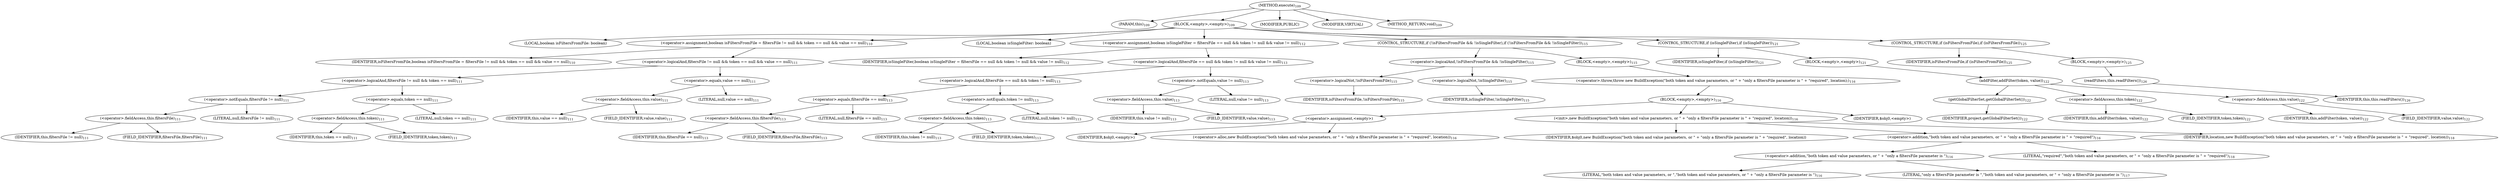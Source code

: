 digraph "execute" {  
"57" [label = <(METHOD,execute)<SUB>109</SUB>> ]
"10" [label = <(PARAM,this)<SUB>109</SUB>> ]
"58" [label = <(BLOCK,&lt;empty&gt;,&lt;empty&gt;)<SUB>109</SUB>> ]
"59" [label = <(LOCAL,boolean isFiltersFromFile: boolean)> ]
"60" [label = <(&lt;operator&gt;.assignment,boolean isFiltersFromFile = filtersFile != null &amp;&amp; token == null &amp;&amp; value == null)<SUB>110</SUB>> ]
"61" [label = <(IDENTIFIER,isFiltersFromFile,boolean isFiltersFromFile = filtersFile != null &amp;&amp; token == null &amp;&amp; value == null)<SUB>110</SUB>> ]
"62" [label = <(&lt;operator&gt;.logicalAnd,filtersFile != null &amp;&amp; token == null &amp;&amp; value == null)<SUB>111</SUB>> ]
"63" [label = <(&lt;operator&gt;.logicalAnd,filtersFile != null &amp;&amp; token == null)<SUB>111</SUB>> ]
"64" [label = <(&lt;operator&gt;.notEquals,filtersFile != null)<SUB>111</SUB>> ]
"65" [label = <(&lt;operator&gt;.fieldAccess,this.filtersFile)<SUB>111</SUB>> ]
"66" [label = <(IDENTIFIER,this,filtersFile != null)<SUB>111</SUB>> ]
"67" [label = <(FIELD_IDENTIFIER,filtersFile,filtersFile)<SUB>111</SUB>> ]
"68" [label = <(LITERAL,null,filtersFile != null)<SUB>111</SUB>> ]
"69" [label = <(&lt;operator&gt;.equals,token == null)<SUB>111</SUB>> ]
"70" [label = <(&lt;operator&gt;.fieldAccess,this.token)<SUB>111</SUB>> ]
"71" [label = <(IDENTIFIER,this,token == null)<SUB>111</SUB>> ]
"72" [label = <(FIELD_IDENTIFIER,token,token)<SUB>111</SUB>> ]
"73" [label = <(LITERAL,null,token == null)<SUB>111</SUB>> ]
"74" [label = <(&lt;operator&gt;.equals,value == null)<SUB>111</SUB>> ]
"75" [label = <(&lt;operator&gt;.fieldAccess,this.value)<SUB>111</SUB>> ]
"76" [label = <(IDENTIFIER,this,value == null)<SUB>111</SUB>> ]
"77" [label = <(FIELD_IDENTIFIER,value,value)<SUB>111</SUB>> ]
"78" [label = <(LITERAL,null,value == null)<SUB>111</SUB>> ]
"79" [label = <(LOCAL,boolean isSingleFilter: boolean)> ]
"80" [label = <(&lt;operator&gt;.assignment,boolean isSingleFilter = filtersFile == null &amp;&amp; token != null &amp;&amp; value != null)<SUB>112</SUB>> ]
"81" [label = <(IDENTIFIER,isSingleFilter,boolean isSingleFilter = filtersFile == null &amp;&amp; token != null &amp;&amp; value != null)<SUB>112</SUB>> ]
"82" [label = <(&lt;operator&gt;.logicalAnd,filtersFile == null &amp;&amp; token != null &amp;&amp; value != null)<SUB>113</SUB>> ]
"83" [label = <(&lt;operator&gt;.logicalAnd,filtersFile == null &amp;&amp; token != null)<SUB>113</SUB>> ]
"84" [label = <(&lt;operator&gt;.equals,filtersFile == null)<SUB>113</SUB>> ]
"85" [label = <(&lt;operator&gt;.fieldAccess,this.filtersFile)<SUB>113</SUB>> ]
"86" [label = <(IDENTIFIER,this,filtersFile == null)<SUB>113</SUB>> ]
"87" [label = <(FIELD_IDENTIFIER,filtersFile,filtersFile)<SUB>113</SUB>> ]
"88" [label = <(LITERAL,null,filtersFile == null)<SUB>113</SUB>> ]
"89" [label = <(&lt;operator&gt;.notEquals,token != null)<SUB>113</SUB>> ]
"90" [label = <(&lt;operator&gt;.fieldAccess,this.token)<SUB>113</SUB>> ]
"91" [label = <(IDENTIFIER,this,token != null)<SUB>113</SUB>> ]
"92" [label = <(FIELD_IDENTIFIER,token,token)<SUB>113</SUB>> ]
"93" [label = <(LITERAL,null,token != null)<SUB>113</SUB>> ]
"94" [label = <(&lt;operator&gt;.notEquals,value != null)<SUB>113</SUB>> ]
"95" [label = <(&lt;operator&gt;.fieldAccess,this.value)<SUB>113</SUB>> ]
"96" [label = <(IDENTIFIER,this,value != null)<SUB>113</SUB>> ]
"97" [label = <(FIELD_IDENTIFIER,value,value)<SUB>113</SUB>> ]
"98" [label = <(LITERAL,null,value != null)<SUB>113</SUB>> ]
"99" [label = <(CONTROL_STRUCTURE,if (!isFiltersFromFile &amp;&amp; !isSingleFilter),if (!isFiltersFromFile &amp;&amp; !isSingleFilter))<SUB>115</SUB>> ]
"100" [label = <(&lt;operator&gt;.logicalAnd,!isFiltersFromFile &amp;&amp; !isSingleFilter)<SUB>115</SUB>> ]
"101" [label = <(&lt;operator&gt;.logicalNot,!isFiltersFromFile)<SUB>115</SUB>> ]
"102" [label = <(IDENTIFIER,isFiltersFromFile,!isFiltersFromFile)<SUB>115</SUB>> ]
"103" [label = <(&lt;operator&gt;.logicalNot,!isSingleFilter)<SUB>115</SUB>> ]
"104" [label = <(IDENTIFIER,isSingleFilter,!isSingleFilter)<SUB>115</SUB>> ]
"105" [label = <(BLOCK,&lt;empty&gt;,&lt;empty&gt;)<SUB>115</SUB>> ]
"106" [label = <(&lt;operator&gt;.throw,throw new BuildException(&quot;both token and value parameters, or &quot; + &quot;only a filtersFile parameter is &quot; + &quot;required&quot;, location);)<SUB>116</SUB>> ]
"107" [label = <(BLOCK,&lt;empty&gt;,&lt;empty&gt;)<SUB>116</SUB>> ]
"108" [label = <(&lt;operator&gt;.assignment,&lt;empty&gt;)> ]
"109" [label = <(IDENTIFIER,$obj0,&lt;empty&gt;)> ]
"110" [label = <(&lt;operator&gt;.alloc,new BuildException(&quot;both token and value parameters, or &quot; + &quot;only a filtersFile parameter is &quot; + &quot;required&quot;, location))<SUB>116</SUB>> ]
"111" [label = <(&lt;init&gt;,new BuildException(&quot;both token and value parameters, or &quot; + &quot;only a filtersFile parameter is &quot; + &quot;required&quot;, location))<SUB>116</SUB>> ]
"112" [label = <(IDENTIFIER,$obj0,new BuildException(&quot;both token and value parameters, or &quot; + &quot;only a filtersFile parameter is &quot; + &quot;required&quot;, location))> ]
"113" [label = <(&lt;operator&gt;.addition,&quot;both token and value parameters, or &quot; + &quot;only a filtersFile parameter is &quot; + &quot;required&quot;)<SUB>116</SUB>> ]
"114" [label = <(&lt;operator&gt;.addition,&quot;both token and value parameters, or &quot; + &quot;only a filtersFile parameter is &quot;)<SUB>116</SUB>> ]
"115" [label = <(LITERAL,&quot;both token and value parameters, or &quot;,&quot;both token and value parameters, or &quot; + &quot;only a filtersFile parameter is &quot;)<SUB>116</SUB>> ]
"116" [label = <(LITERAL,&quot;only a filtersFile parameter is &quot;,&quot;both token and value parameters, or &quot; + &quot;only a filtersFile parameter is &quot;)<SUB>117</SUB>> ]
"117" [label = <(LITERAL,&quot;required&quot;,&quot;both token and value parameters, or &quot; + &quot;only a filtersFile parameter is &quot; + &quot;required&quot;)<SUB>118</SUB>> ]
"118" [label = <(IDENTIFIER,location,new BuildException(&quot;both token and value parameters, or &quot; + &quot;only a filtersFile parameter is &quot; + &quot;required&quot;, location))<SUB>118</SUB>> ]
"119" [label = <(IDENTIFIER,$obj0,&lt;empty&gt;)> ]
"120" [label = <(CONTROL_STRUCTURE,if (isSingleFilter),if (isSingleFilter))<SUB>121</SUB>> ]
"121" [label = <(IDENTIFIER,isSingleFilter,if (isSingleFilter))<SUB>121</SUB>> ]
"122" [label = <(BLOCK,&lt;empty&gt;,&lt;empty&gt;)<SUB>121</SUB>> ]
"123" [label = <(addFilter,addFilter(token, value))<SUB>122</SUB>> ]
"124" [label = <(getGlobalFilterSet,getGlobalFilterSet())<SUB>122</SUB>> ]
"125" [label = <(IDENTIFIER,project,getGlobalFilterSet())<SUB>122</SUB>> ]
"126" [label = <(&lt;operator&gt;.fieldAccess,this.token)<SUB>122</SUB>> ]
"127" [label = <(IDENTIFIER,this,addFilter(token, value))<SUB>122</SUB>> ]
"128" [label = <(FIELD_IDENTIFIER,token,token)<SUB>122</SUB>> ]
"129" [label = <(&lt;operator&gt;.fieldAccess,this.value)<SUB>122</SUB>> ]
"130" [label = <(IDENTIFIER,this,addFilter(token, value))<SUB>122</SUB>> ]
"131" [label = <(FIELD_IDENTIFIER,value,value)<SUB>122</SUB>> ]
"132" [label = <(CONTROL_STRUCTURE,if (isFiltersFromFile),if (isFiltersFromFile))<SUB>125</SUB>> ]
"133" [label = <(IDENTIFIER,isFiltersFromFile,if (isFiltersFromFile))<SUB>125</SUB>> ]
"134" [label = <(BLOCK,&lt;empty&gt;,&lt;empty&gt;)<SUB>125</SUB>> ]
"135" [label = <(readFilters,this.readFilters())<SUB>126</SUB>> ]
"9" [label = <(IDENTIFIER,this,this.readFilters())<SUB>126</SUB>> ]
"136" [label = <(MODIFIER,PUBLIC)> ]
"137" [label = <(MODIFIER,VIRTUAL)> ]
"138" [label = <(METHOD_RETURN,void)<SUB>109</SUB>> ]
  "57" -> "10" 
  "57" -> "58" 
  "57" -> "136" 
  "57" -> "137" 
  "57" -> "138" 
  "58" -> "59" 
  "58" -> "60" 
  "58" -> "79" 
  "58" -> "80" 
  "58" -> "99" 
  "58" -> "120" 
  "58" -> "132" 
  "60" -> "61" 
  "60" -> "62" 
  "62" -> "63" 
  "62" -> "74" 
  "63" -> "64" 
  "63" -> "69" 
  "64" -> "65" 
  "64" -> "68" 
  "65" -> "66" 
  "65" -> "67" 
  "69" -> "70" 
  "69" -> "73" 
  "70" -> "71" 
  "70" -> "72" 
  "74" -> "75" 
  "74" -> "78" 
  "75" -> "76" 
  "75" -> "77" 
  "80" -> "81" 
  "80" -> "82" 
  "82" -> "83" 
  "82" -> "94" 
  "83" -> "84" 
  "83" -> "89" 
  "84" -> "85" 
  "84" -> "88" 
  "85" -> "86" 
  "85" -> "87" 
  "89" -> "90" 
  "89" -> "93" 
  "90" -> "91" 
  "90" -> "92" 
  "94" -> "95" 
  "94" -> "98" 
  "95" -> "96" 
  "95" -> "97" 
  "99" -> "100" 
  "99" -> "105" 
  "100" -> "101" 
  "100" -> "103" 
  "101" -> "102" 
  "103" -> "104" 
  "105" -> "106" 
  "106" -> "107" 
  "107" -> "108" 
  "107" -> "111" 
  "107" -> "119" 
  "108" -> "109" 
  "108" -> "110" 
  "111" -> "112" 
  "111" -> "113" 
  "111" -> "118" 
  "113" -> "114" 
  "113" -> "117" 
  "114" -> "115" 
  "114" -> "116" 
  "120" -> "121" 
  "120" -> "122" 
  "122" -> "123" 
  "123" -> "124" 
  "123" -> "126" 
  "123" -> "129" 
  "124" -> "125" 
  "126" -> "127" 
  "126" -> "128" 
  "129" -> "130" 
  "129" -> "131" 
  "132" -> "133" 
  "132" -> "134" 
  "134" -> "135" 
  "135" -> "9" 
}
